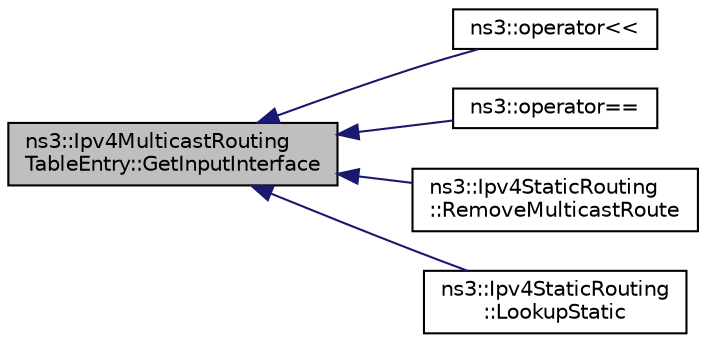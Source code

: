 digraph "ns3::Ipv4MulticastRoutingTableEntry::GetInputInterface"
{
  edge [fontname="Helvetica",fontsize="10",labelfontname="Helvetica",labelfontsize="10"];
  node [fontname="Helvetica",fontsize="10",shape=record];
  rankdir="LR";
  Node1 [label="ns3::Ipv4MulticastRouting\lTableEntry::GetInputInterface",height=0.2,width=0.4,color="black", fillcolor="grey75", style="filled", fontcolor="black"];
  Node1 -> Node2 [dir="back",color="midnightblue",fontsize="10",style="solid"];
  Node2 [label="ns3::operator\<\<",height=0.2,width=0.4,color="black", fillcolor="white", style="filled",URL="$d7/d2e/namespacens3.html#a0af860b24c8e4bb573f3752278086a47",tooltip="Stream insertion operator. "];
  Node1 -> Node3 [dir="back",color="midnightblue",fontsize="10",style="solid"];
  Node3 [label="ns3::operator==",height=0.2,width=0.4,color="black", fillcolor="white", style="filled",URL="$d7/d2e/namespacens3.html#a072094843022a03dcbeb1ca4dc95ec3d",tooltip="Equality operator. "];
  Node1 -> Node4 [dir="back",color="midnightblue",fontsize="10",style="solid"];
  Node4 [label="ns3::Ipv4StaticRouting\l::RemoveMulticastRoute",height=0.2,width=0.4,color="black", fillcolor="white", style="filled",URL="$dd/d2d/classns3_1_1Ipv4StaticRouting.html#afca7bca35c67739be3ee551baaeda4ef",tooltip="Remove a route from the static multicast routing table. "];
  Node1 -> Node5 [dir="back",color="midnightblue",fontsize="10",style="solid"];
  Node5 [label="ns3::Ipv4StaticRouting\l::LookupStatic",height=0.2,width=0.4,color="black", fillcolor="white", style="filled",URL="$dd/d2d/classns3_1_1Ipv4StaticRouting.html#acc26ca2e9144cec5748e51d07edf7088",tooltip="Lookup in the multicast forwarding table for destination. "];
}
